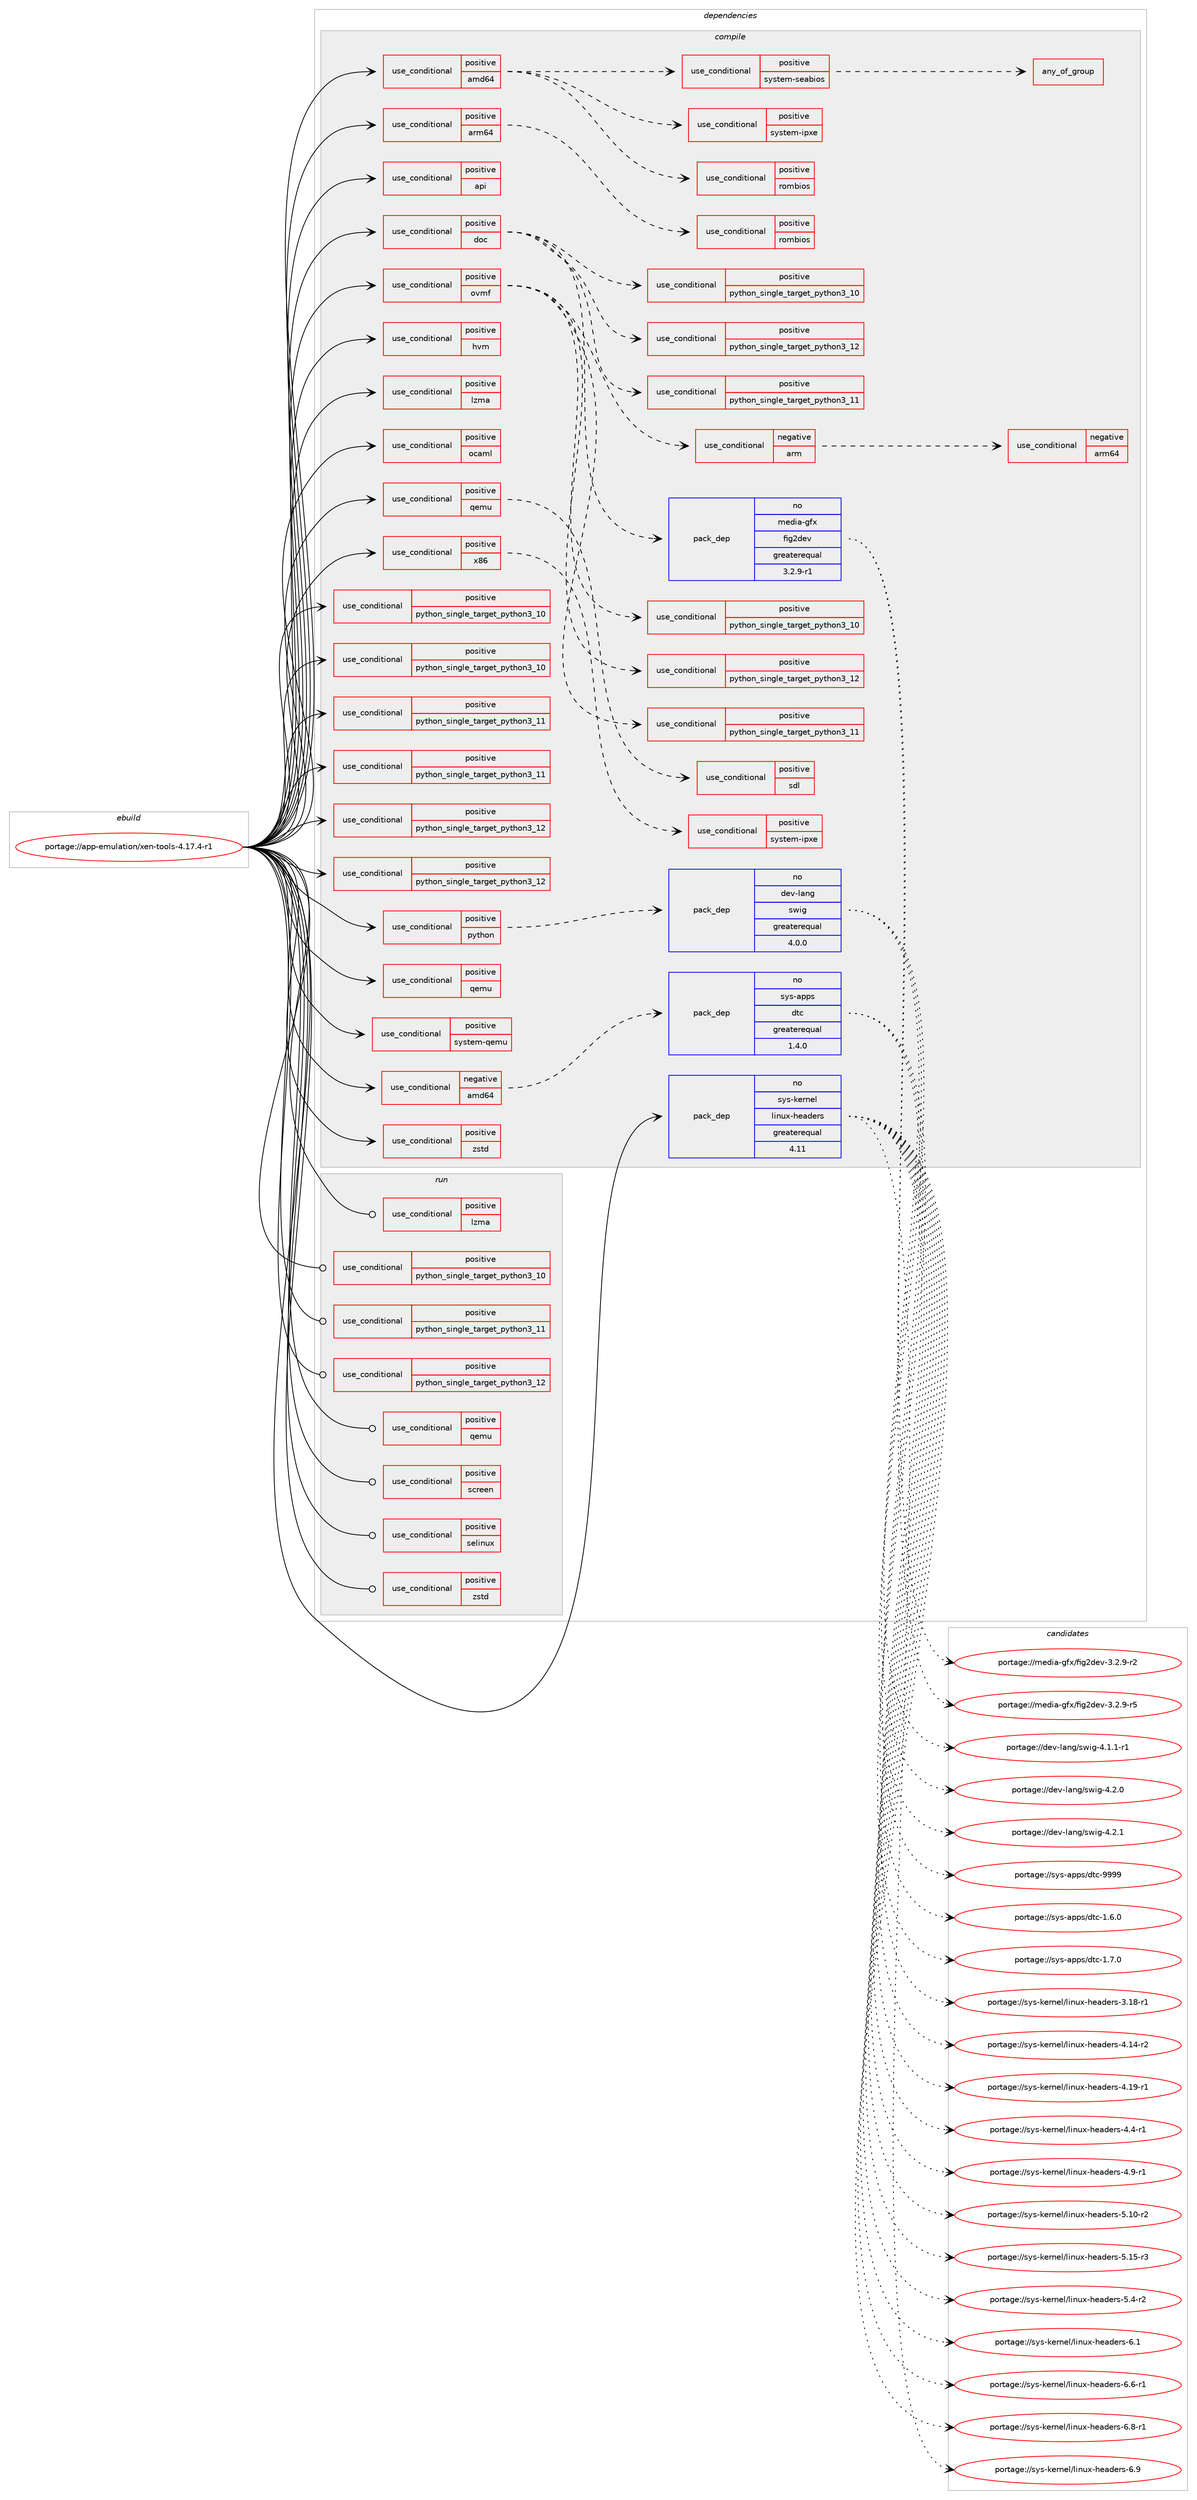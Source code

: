 digraph prolog {

# *************
# Graph options
# *************

newrank=true;
concentrate=true;
compound=true;
graph [rankdir=LR,fontname=Helvetica,fontsize=10,ranksep=1.5];#, ranksep=2.5, nodesep=0.2];
edge  [arrowhead=vee];
node  [fontname=Helvetica,fontsize=10];

# **********
# The ebuild
# **********

subgraph cluster_leftcol {
color=gray;
rank=same;
label=<<i>ebuild</i>>;
id [label="portage://app-emulation/xen-tools-4.17.4-r1", color=red, width=4, href="../app-emulation/xen-tools-4.17.4-r1.svg"];
}

# ****************
# The dependencies
# ****************

subgraph cluster_midcol {
color=gray;
label=<<i>dependencies</i>>;
subgraph cluster_compile {
fillcolor="#eeeeee";
style=filled;
label=<<i>compile</i>>;
subgraph cond10124 {
dependency16161 [label=<<TABLE BORDER="0" CELLBORDER="1" CELLSPACING="0" CELLPADDING="4"><TR><TD ROWSPAN="3" CELLPADDING="10">use_conditional</TD></TR><TR><TD>negative</TD></TR><TR><TD>amd64</TD></TR></TABLE>>, shape=none, color=red];
subgraph pack5705 {
dependency16162 [label=<<TABLE BORDER="0" CELLBORDER="1" CELLSPACING="0" CELLPADDING="4" WIDTH="220"><TR><TD ROWSPAN="6" CELLPADDING="30">pack_dep</TD></TR><TR><TD WIDTH="110">no</TD></TR><TR><TD>sys-apps</TD></TR><TR><TD>dtc</TD></TR><TR><TD>greaterequal</TD></TR><TR><TD>1.4.0</TD></TR></TABLE>>, shape=none, color=blue];
}
dependency16161:e -> dependency16162:w [weight=20,style="dashed",arrowhead="vee"];
}
id:e -> dependency16161:w [weight=20,style="solid",arrowhead="vee"];
subgraph cond10125 {
dependency16163 [label=<<TABLE BORDER="0" CELLBORDER="1" CELLSPACING="0" CELLPADDING="4"><TR><TD ROWSPAN="3" CELLPADDING="10">use_conditional</TD></TR><TR><TD>positive</TD></TR><TR><TD>amd64</TD></TR></TABLE>>, shape=none, color=red];
# *** BEGIN UNKNOWN DEPENDENCY TYPE (TODO) ***
# dependency16163 -> package_dependency(portage://app-emulation/xen-tools-4.17.4-r1,install,no,sys-power,iasl,none,[,,],[],[])
# *** END UNKNOWN DEPENDENCY TYPE (TODO) ***

subgraph cond10126 {
dependency16164 [label=<<TABLE BORDER="0" CELLBORDER="1" CELLSPACING="0" CELLPADDING="4"><TR><TD ROWSPAN="3" CELLPADDING="10">use_conditional</TD></TR><TR><TD>positive</TD></TR><TR><TD>system-seabios</TD></TR></TABLE>>, shape=none, color=red];
subgraph any283 {
dependency16165 [label=<<TABLE BORDER="0" CELLBORDER="1" CELLSPACING="0" CELLPADDING="4"><TR><TD CELLPADDING="10">any_of_group</TD></TR></TABLE>>, shape=none, color=red];# *** BEGIN UNKNOWN DEPENDENCY TYPE (TODO) ***
# dependency16165 -> package_dependency(portage://app-emulation/xen-tools-4.17.4-r1,install,no,sys-firmware,seabios,none,[,,],[],[])
# *** END UNKNOWN DEPENDENCY TYPE (TODO) ***

# *** BEGIN UNKNOWN DEPENDENCY TYPE (TODO) ***
# dependency16165 -> package_dependency(portage://app-emulation/xen-tools-4.17.4-r1,install,no,sys-firmware,seabios-bin,none,[,,],[],[])
# *** END UNKNOWN DEPENDENCY TYPE (TODO) ***

}
dependency16164:e -> dependency16165:w [weight=20,style="dashed",arrowhead="vee"];
}
dependency16163:e -> dependency16164:w [weight=20,style="dashed",arrowhead="vee"];
subgraph cond10127 {
dependency16166 [label=<<TABLE BORDER="0" CELLBORDER="1" CELLSPACING="0" CELLPADDING="4"><TR><TD ROWSPAN="3" CELLPADDING="10">use_conditional</TD></TR><TR><TD>positive</TD></TR><TR><TD>system-ipxe</TD></TR></TABLE>>, shape=none, color=red];
# *** BEGIN UNKNOWN DEPENDENCY TYPE (TODO) ***
# dependency16166 -> package_dependency(portage://app-emulation/xen-tools-4.17.4-r1,install,no,sys-firmware,ipxe,none,[,,],[],[use(enable(qemu),none)])
# *** END UNKNOWN DEPENDENCY TYPE (TODO) ***

}
dependency16163:e -> dependency16166:w [weight=20,style="dashed",arrowhead="vee"];
subgraph cond10128 {
dependency16167 [label=<<TABLE BORDER="0" CELLBORDER="1" CELLSPACING="0" CELLPADDING="4"><TR><TD ROWSPAN="3" CELLPADDING="10">use_conditional</TD></TR><TR><TD>positive</TD></TR><TR><TD>rombios</TD></TR></TABLE>>, shape=none, color=red];
# *** BEGIN UNKNOWN DEPENDENCY TYPE (TODO) ***
# dependency16167 -> package_dependency(portage://app-emulation/xen-tools-4.17.4-r1,install,no,sys-devel,bin86,none,[,,],[],[])
# *** END UNKNOWN DEPENDENCY TYPE (TODO) ***

# *** BEGIN UNKNOWN DEPENDENCY TYPE (TODO) ***
# dependency16167 -> package_dependency(portage://app-emulation/xen-tools-4.17.4-r1,install,no,sys-devel,dev86,none,[,,],[],[])
# *** END UNKNOWN DEPENDENCY TYPE (TODO) ***

}
dependency16163:e -> dependency16167:w [weight=20,style="dashed",arrowhead="vee"];
}
id:e -> dependency16163:w [weight=20,style="solid",arrowhead="vee"];
subgraph cond10129 {
dependency16168 [label=<<TABLE BORDER="0" CELLBORDER="1" CELLSPACING="0" CELLPADDING="4"><TR><TD ROWSPAN="3" CELLPADDING="10">use_conditional</TD></TR><TR><TD>positive</TD></TR><TR><TD>api</TD></TR></TABLE>>, shape=none, color=red];
# *** BEGIN UNKNOWN DEPENDENCY TYPE (TODO) ***
# dependency16168 -> package_dependency(portage://app-emulation/xen-tools-4.17.4-r1,install,no,dev-libs,libxml2,none,[,,],[],[])
# *** END UNKNOWN DEPENDENCY TYPE (TODO) ***

# *** BEGIN UNKNOWN DEPENDENCY TYPE (TODO) ***
# dependency16168 -> package_dependency(portage://app-emulation/xen-tools-4.17.4-r1,install,no,net-misc,curl,none,[,,],[],[])
# *** END UNKNOWN DEPENDENCY TYPE (TODO) ***

}
id:e -> dependency16168:w [weight=20,style="solid",arrowhead="vee"];
subgraph cond10130 {
dependency16169 [label=<<TABLE BORDER="0" CELLBORDER="1" CELLSPACING="0" CELLPADDING="4"><TR><TD ROWSPAN="3" CELLPADDING="10">use_conditional</TD></TR><TR><TD>positive</TD></TR><TR><TD>arm64</TD></TR></TABLE>>, shape=none, color=red];
# *** BEGIN UNKNOWN DEPENDENCY TYPE (TODO) ***
# dependency16169 -> package_dependency(portage://app-emulation/xen-tools-4.17.4-r1,install,no,sys-power,iasl,none,[,,],[],[])
# *** END UNKNOWN DEPENDENCY TYPE (TODO) ***

subgraph cond10131 {
dependency16170 [label=<<TABLE BORDER="0" CELLBORDER="1" CELLSPACING="0" CELLPADDING="4"><TR><TD ROWSPAN="3" CELLPADDING="10">use_conditional</TD></TR><TR><TD>positive</TD></TR><TR><TD>rombios</TD></TR></TABLE>>, shape=none, color=red];
# *** BEGIN UNKNOWN DEPENDENCY TYPE (TODO) ***
# dependency16170 -> package_dependency(portage://app-emulation/xen-tools-4.17.4-r1,install,no,sys-devel,bin86,none,[,,],[],[])
# *** END UNKNOWN DEPENDENCY TYPE (TODO) ***

# *** BEGIN UNKNOWN DEPENDENCY TYPE (TODO) ***
# dependency16170 -> package_dependency(portage://app-emulation/xen-tools-4.17.4-r1,install,no,sys-devel,dev86,none,[,,],[],[])
# *** END UNKNOWN DEPENDENCY TYPE (TODO) ***

}
dependency16169:e -> dependency16170:w [weight=20,style="dashed",arrowhead="vee"];
}
id:e -> dependency16169:w [weight=20,style="solid",arrowhead="vee"];
subgraph cond10132 {
dependency16171 [label=<<TABLE BORDER="0" CELLBORDER="1" CELLSPACING="0" CELLPADDING="4"><TR><TD ROWSPAN="3" CELLPADDING="10">use_conditional</TD></TR><TR><TD>positive</TD></TR><TR><TD>doc</TD></TR></TABLE>>, shape=none, color=red];
# *** BEGIN UNKNOWN DEPENDENCY TYPE (TODO) ***
# dependency16171 -> package_dependency(portage://app-emulation/xen-tools-4.17.4-r1,install,no,app-text,ghostscript-gpl,none,[,,],[],[])
# *** END UNKNOWN DEPENDENCY TYPE (TODO) ***

subgraph cond10133 {
dependency16172 [label=<<TABLE BORDER="0" CELLBORDER="1" CELLSPACING="0" CELLPADDING="4"><TR><TD ROWSPAN="3" CELLPADDING="10">use_conditional</TD></TR><TR><TD>positive</TD></TR><TR><TD>python_single_target_python3_10</TD></TR></TABLE>>, shape=none, color=red];
# *** BEGIN UNKNOWN DEPENDENCY TYPE (TODO) ***
# dependency16172 -> package_dependency(portage://app-emulation/xen-tools-4.17.4-r1,install,no,dev-python,markdown,none,[,,],[],[use(enable(python_targets_python3_10),negative)])
# *** END UNKNOWN DEPENDENCY TYPE (TODO) ***

}
dependency16171:e -> dependency16172:w [weight=20,style="dashed",arrowhead="vee"];
subgraph cond10134 {
dependency16173 [label=<<TABLE BORDER="0" CELLBORDER="1" CELLSPACING="0" CELLPADDING="4"><TR><TD ROWSPAN="3" CELLPADDING="10">use_conditional</TD></TR><TR><TD>positive</TD></TR><TR><TD>python_single_target_python3_11</TD></TR></TABLE>>, shape=none, color=red];
# *** BEGIN UNKNOWN DEPENDENCY TYPE (TODO) ***
# dependency16173 -> package_dependency(portage://app-emulation/xen-tools-4.17.4-r1,install,no,dev-python,markdown,none,[,,],[],[use(enable(python_targets_python3_11),negative)])
# *** END UNKNOWN DEPENDENCY TYPE (TODO) ***

}
dependency16171:e -> dependency16173:w [weight=20,style="dashed",arrowhead="vee"];
subgraph cond10135 {
dependency16174 [label=<<TABLE BORDER="0" CELLBORDER="1" CELLSPACING="0" CELLPADDING="4"><TR><TD ROWSPAN="3" CELLPADDING="10">use_conditional</TD></TR><TR><TD>positive</TD></TR><TR><TD>python_single_target_python3_12</TD></TR></TABLE>>, shape=none, color=red];
# *** BEGIN UNKNOWN DEPENDENCY TYPE (TODO) ***
# dependency16174 -> package_dependency(portage://app-emulation/xen-tools-4.17.4-r1,install,no,dev-python,markdown,none,[,,],[],[use(enable(python_targets_python3_12),negative)])
# *** END UNKNOWN DEPENDENCY TYPE (TODO) ***

}
dependency16171:e -> dependency16174:w [weight=20,style="dashed",arrowhead="vee"];
# *** BEGIN UNKNOWN DEPENDENCY TYPE (TODO) ***
# dependency16171 -> package_dependency(portage://app-emulation/xen-tools-4.17.4-r1,install,no,dev-texlive,texlive-latexextra,none,[,,],[],[])
# *** END UNKNOWN DEPENDENCY TYPE (TODO) ***

subgraph pack5706 {
dependency16175 [label=<<TABLE BORDER="0" CELLBORDER="1" CELLSPACING="0" CELLPADDING="4" WIDTH="220"><TR><TD ROWSPAN="6" CELLPADDING="30">pack_dep</TD></TR><TR><TD WIDTH="110">no</TD></TR><TR><TD>media-gfx</TD></TR><TR><TD>fig2dev</TD></TR><TR><TD>greaterequal</TD></TR><TR><TD>3.2.9-r1</TD></TR></TABLE>>, shape=none, color=blue];
}
dependency16171:e -> dependency16175:w [weight=20,style="dashed",arrowhead="vee"];
# *** BEGIN UNKNOWN DEPENDENCY TYPE (TODO) ***
# dependency16171 -> package_dependency(portage://app-emulation/xen-tools-4.17.4-r1,install,no,virtual,pandoc,none,[,,],[],[])
# *** END UNKNOWN DEPENDENCY TYPE (TODO) ***

}
id:e -> dependency16171:w [weight=20,style="solid",arrowhead="vee"];
subgraph cond10136 {
dependency16176 [label=<<TABLE BORDER="0" CELLBORDER="1" CELLSPACING="0" CELLPADDING="4"><TR><TD ROWSPAN="3" CELLPADDING="10">use_conditional</TD></TR><TR><TD>positive</TD></TR><TR><TD>hvm</TD></TR></TABLE>>, shape=none, color=red];
# *** BEGIN UNKNOWN DEPENDENCY TYPE (TODO) ***
# dependency16176 -> package_dependency(portage://app-emulation/xen-tools-4.17.4-r1,install,no,x11-base,xorg-proto,none,[,,],[],[])
# *** END UNKNOWN DEPENDENCY TYPE (TODO) ***

}
id:e -> dependency16176:w [weight=20,style="solid",arrowhead="vee"];
subgraph cond10137 {
dependency16177 [label=<<TABLE BORDER="0" CELLBORDER="1" CELLSPACING="0" CELLPADDING="4"><TR><TD ROWSPAN="3" CELLPADDING="10">use_conditional</TD></TR><TR><TD>positive</TD></TR><TR><TD>lzma</TD></TR></TABLE>>, shape=none, color=red];
# *** BEGIN UNKNOWN DEPENDENCY TYPE (TODO) ***
# dependency16177 -> package_dependency(portage://app-emulation/xen-tools-4.17.4-r1,install,no,app-arch,xz-utils,none,[,,],[],[])
# *** END UNKNOWN DEPENDENCY TYPE (TODO) ***

}
id:e -> dependency16177:w [weight=20,style="solid",arrowhead="vee"];
subgraph cond10138 {
dependency16178 [label=<<TABLE BORDER="0" CELLBORDER="1" CELLSPACING="0" CELLPADDING="4"><TR><TD ROWSPAN="3" CELLPADDING="10">use_conditional</TD></TR><TR><TD>positive</TD></TR><TR><TD>ocaml</TD></TR></TABLE>>, shape=none, color=red];
# *** BEGIN UNKNOWN DEPENDENCY TYPE (TODO) ***
# dependency16178 -> package_dependency(portage://app-emulation/xen-tools-4.17.4-r1,install,no,dev-ml,findlib,none,[,,],[],[])
# *** END UNKNOWN DEPENDENCY TYPE (TODO) ***

# *** BEGIN UNKNOWN DEPENDENCY TYPE (TODO) ***
# dependency16178 -> package_dependency(portage://app-emulation/xen-tools-4.17.4-r1,install,no,dev-lang,ocaml,none,[,,],[],[use(enable(ocamlopt),none)])
# *** END UNKNOWN DEPENDENCY TYPE (TODO) ***

}
id:e -> dependency16178:w [weight=20,style="solid",arrowhead="vee"];
subgraph cond10139 {
dependency16179 [label=<<TABLE BORDER="0" CELLBORDER="1" CELLSPACING="0" CELLPADDING="4"><TR><TD ROWSPAN="3" CELLPADDING="10">use_conditional</TD></TR><TR><TD>positive</TD></TR><TR><TD>ovmf</TD></TR></TABLE>>, shape=none, color=red];
subgraph cond10140 {
dependency16180 [label=<<TABLE BORDER="0" CELLBORDER="1" CELLSPACING="0" CELLPADDING="4"><TR><TD ROWSPAN="3" CELLPADDING="10">use_conditional</TD></TR><TR><TD>negative</TD></TR><TR><TD>arm</TD></TR></TABLE>>, shape=none, color=red];
subgraph cond10141 {
dependency16181 [label=<<TABLE BORDER="0" CELLBORDER="1" CELLSPACING="0" CELLPADDING="4"><TR><TD ROWSPAN="3" CELLPADDING="10">use_conditional</TD></TR><TR><TD>negative</TD></TR><TR><TD>arm64</TD></TR></TABLE>>, shape=none, color=red];
# *** BEGIN UNKNOWN DEPENDENCY TYPE (TODO) ***
# dependency16181 -> package_dependency(portage://app-emulation/xen-tools-4.17.4-r1,install,no,dev-lang,nasm,none,[,,],[],[])
# *** END UNKNOWN DEPENDENCY TYPE (TODO) ***

}
dependency16180:e -> dependency16181:w [weight=20,style="dashed",arrowhead="vee"];
}
dependency16179:e -> dependency16180:w [weight=20,style="dashed",arrowhead="vee"];
subgraph cond10142 {
dependency16182 [label=<<TABLE BORDER="0" CELLBORDER="1" CELLSPACING="0" CELLPADDING="4"><TR><TD ROWSPAN="3" CELLPADDING="10">use_conditional</TD></TR><TR><TD>positive</TD></TR><TR><TD>python_single_target_python3_10</TD></TR></TABLE>>, shape=none, color=red];
# *** BEGIN UNKNOWN DEPENDENCY TYPE (TODO) ***
# dependency16182 -> package_dependency(portage://app-emulation/xen-tools-4.17.4-r1,install,no,dev-lang,python,none,[,,],[slot(3.10)],[use(enable(sqlite),none)])
# *** END UNKNOWN DEPENDENCY TYPE (TODO) ***

}
dependency16179:e -> dependency16182:w [weight=20,style="dashed",arrowhead="vee"];
subgraph cond10143 {
dependency16183 [label=<<TABLE BORDER="0" CELLBORDER="1" CELLSPACING="0" CELLPADDING="4"><TR><TD ROWSPAN="3" CELLPADDING="10">use_conditional</TD></TR><TR><TD>positive</TD></TR><TR><TD>python_single_target_python3_11</TD></TR></TABLE>>, shape=none, color=red];
# *** BEGIN UNKNOWN DEPENDENCY TYPE (TODO) ***
# dependency16183 -> package_dependency(portage://app-emulation/xen-tools-4.17.4-r1,install,no,dev-lang,python,none,[,,],[slot(3.11)],[use(enable(sqlite),none)])
# *** END UNKNOWN DEPENDENCY TYPE (TODO) ***

}
dependency16179:e -> dependency16183:w [weight=20,style="dashed",arrowhead="vee"];
subgraph cond10144 {
dependency16184 [label=<<TABLE BORDER="0" CELLBORDER="1" CELLSPACING="0" CELLPADDING="4"><TR><TD ROWSPAN="3" CELLPADDING="10">use_conditional</TD></TR><TR><TD>positive</TD></TR><TR><TD>python_single_target_python3_12</TD></TR></TABLE>>, shape=none, color=red];
# *** BEGIN UNKNOWN DEPENDENCY TYPE (TODO) ***
# dependency16184 -> package_dependency(portage://app-emulation/xen-tools-4.17.4-r1,install,no,dev-lang,python,none,[,,],[slot(3.12)],[use(enable(sqlite),none)])
# *** END UNKNOWN DEPENDENCY TYPE (TODO) ***

}
dependency16179:e -> dependency16184:w [weight=20,style="dashed",arrowhead="vee"];
}
id:e -> dependency16179:w [weight=20,style="solid",arrowhead="vee"];
subgraph cond10145 {
dependency16185 [label=<<TABLE BORDER="0" CELLBORDER="1" CELLSPACING="0" CELLPADDING="4"><TR><TD ROWSPAN="3" CELLPADDING="10">use_conditional</TD></TR><TR><TD>positive</TD></TR><TR><TD>python</TD></TR></TABLE>>, shape=none, color=red];
subgraph pack5707 {
dependency16186 [label=<<TABLE BORDER="0" CELLBORDER="1" CELLSPACING="0" CELLPADDING="4" WIDTH="220"><TR><TD ROWSPAN="6" CELLPADDING="30">pack_dep</TD></TR><TR><TD WIDTH="110">no</TD></TR><TR><TD>dev-lang</TD></TR><TR><TD>swig</TD></TR><TR><TD>greaterequal</TD></TR><TR><TD>4.0.0</TD></TR></TABLE>>, shape=none, color=blue];
}
dependency16185:e -> dependency16186:w [weight=20,style="dashed",arrowhead="vee"];
}
id:e -> dependency16185:w [weight=20,style="solid",arrowhead="vee"];
subgraph cond10146 {
dependency16187 [label=<<TABLE BORDER="0" CELLBORDER="1" CELLSPACING="0" CELLPADDING="4"><TR><TD ROWSPAN="3" CELLPADDING="10">use_conditional</TD></TR><TR><TD>positive</TD></TR><TR><TD>python_single_target_python3_10</TD></TR></TABLE>>, shape=none, color=red];
# *** BEGIN UNKNOWN DEPENDENCY TYPE (TODO) ***
# dependency16187 -> package_dependency(portage://app-emulation/xen-tools-4.17.4-r1,install,no,dev-lang,python,none,[,,],[slot(3.10)],[use(enable(ncurses),none),use(enable(xml),positive),use(enable(threads),positive)])
# *** END UNKNOWN DEPENDENCY TYPE (TODO) ***

}
id:e -> dependency16187:w [weight=20,style="solid",arrowhead="vee"];
subgraph cond10147 {
dependency16188 [label=<<TABLE BORDER="0" CELLBORDER="1" CELLSPACING="0" CELLPADDING="4"><TR><TD ROWSPAN="3" CELLPADDING="10">use_conditional</TD></TR><TR><TD>positive</TD></TR><TR><TD>python_single_target_python3_10</TD></TR></TABLE>>, shape=none, color=red];
# *** BEGIN UNKNOWN DEPENDENCY TYPE (TODO) ***
# dependency16188 -> package_dependency(portage://app-emulation/xen-tools-4.17.4-r1,install,no,dev-python,lxml,none,[,,],[],[use(enable(python_targets_python3_10),negative)])
# *** END UNKNOWN DEPENDENCY TYPE (TODO) ***

}
id:e -> dependency16188:w [weight=20,style="solid",arrowhead="vee"];
subgraph cond10148 {
dependency16189 [label=<<TABLE BORDER="0" CELLBORDER="1" CELLSPACING="0" CELLPADDING="4"><TR><TD ROWSPAN="3" CELLPADDING="10">use_conditional</TD></TR><TR><TD>positive</TD></TR><TR><TD>python_single_target_python3_11</TD></TR></TABLE>>, shape=none, color=red];
# *** BEGIN UNKNOWN DEPENDENCY TYPE (TODO) ***
# dependency16189 -> package_dependency(portage://app-emulation/xen-tools-4.17.4-r1,install,no,dev-lang,python,none,[,,],[slot(3.11)],[use(enable(ncurses),none),use(enable(xml),positive),use(enable(threads),positive)])
# *** END UNKNOWN DEPENDENCY TYPE (TODO) ***

}
id:e -> dependency16189:w [weight=20,style="solid",arrowhead="vee"];
subgraph cond10149 {
dependency16190 [label=<<TABLE BORDER="0" CELLBORDER="1" CELLSPACING="0" CELLPADDING="4"><TR><TD ROWSPAN="3" CELLPADDING="10">use_conditional</TD></TR><TR><TD>positive</TD></TR><TR><TD>python_single_target_python3_11</TD></TR></TABLE>>, shape=none, color=red];
# *** BEGIN UNKNOWN DEPENDENCY TYPE (TODO) ***
# dependency16190 -> package_dependency(portage://app-emulation/xen-tools-4.17.4-r1,install,no,dev-python,lxml,none,[,,],[],[use(enable(python_targets_python3_11),negative)])
# *** END UNKNOWN DEPENDENCY TYPE (TODO) ***

}
id:e -> dependency16190:w [weight=20,style="solid",arrowhead="vee"];
subgraph cond10150 {
dependency16191 [label=<<TABLE BORDER="0" CELLBORDER="1" CELLSPACING="0" CELLPADDING="4"><TR><TD ROWSPAN="3" CELLPADDING="10">use_conditional</TD></TR><TR><TD>positive</TD></TR><TR><TD>python_single_target_python3_12</TD></TR></TABLE>>, shape=none, color=red];
# *** BEGIN UNKNOWN DEPENDENCY TYPE (TODO) ***
# dependency16191 -> package_dependency(portage://app-emulation/xen-tools-4.17.4-r1,install,no,dev-lang,python,none,[,,],[slot(3.12)],[use(enable(ncurses),none),use(enable(xml),positive),use(enable(threads),positive)])
# *** END UNKNOWN DEPENDENCY TYPE (TODO) ***

}
id:e -> dependency16191:w [weight=20,style="solid",arrowhead="vee"];
subgraph cond10151 {
dependency16192 [label=<<TABLE BORDER="0" CELLBORDER="1" CELLSPACING="0" CELLPADDING="4"><TR><TD ROWSPAN="3" CELLPADDING="10">use_conditional</TD></TR><TR><TD>positive</TD></TR><TR><TD>python_single_target_python3_12</TD></TR></TABLE>>, shape=none, color=red];
# *** BEGIN UNKNOWN DEPENDENCY TYPE (TODO) ***
# dependency16192 -> package_dependency(portage://app-emulation/xen-tools-4.17.4-r1,install,no,dev-python,lxml,none,[,,],[],[use(enable(python_targets_python3_12),negative)])
# *** END UNKNOWN DEPENDENCY TYPE (TODO) ***

}
id:e -> dependency16192:w [weight=20,style="solid",arrowhead="vee"];
subgraph cond10152 {
dependency16193 [label=<<TABLE BORDER="0" CELLBORDER="1" CELLSPACING="0" CELLPADDING="4"><TR><TD ROWSPAN="3" CELLPADDING="10">use_conditional</TD></TR><TR><TD>positive</TD></TR><TR><TD>qemu</TD></TR></TABLE>>, shape=none, color=red];
# *** BEGIN UNKNOWN DEPENDENCY TYPE (TODO) ***
# dependency16193 -> package_dependency(portage://app-emulation/xen-tools-4.17.4-r1,install,no,app-arch,snappy,none,[,,],any_same_slot,[])
# *** END UNKNOWN DEPENDENCY TYPE (TODO) ***

# *** BEGIN UNKNOWN DEPENDENCY TYPE (TODO) ***
# dependency16193 -> package_dependency(portage://app-emulation/xen-tools-4.17.4-r1,install,no,dev-build,meson,none,[,,],[],[])
# *** END UNKNOWN DEPENDENCY TYPE (TODO) ***

subgraph cond10153 {
dependency16194 [label=<<TABLE BORDER="0" CELLBORDER="1" CELLSPACING="0" CELLPADDING="4"><TR><TD ROWSPAN="3" CELLPADDING="10">use_conditional</TD></TR><TR><TD>positive</TD></TR><TR><TD>sdl</TD></TR></TABLE>>, shape=none, color=red];
# *** BEGIN UNKNOWN DEPENDENCY TYPE (TODO) ***
# dependency16194 -> package_dependency(portage://app-emulation/xen-tools-4.17.4-r1,install,no,media-libs,libsdl,none,[,,],[],[use(enable(X),none)])
# *** END UNKNOWN DEPENDENCY TYPE (TODO) ***

# *** BEGIN UNKNOWN DEPENDENCY TYPE (TODO) ***
# dependency16194 -> package_dependency(portage://app-emulation/xen-tools-4.17.4-r1,install,no,media-libs,libsdl2,none,[,,],[],[use(enable(X),none)])
# *** END UNKNOWN DEPENDENCY TYPE (TODO) ***

}
dependency16193:e -> dependency16194:w [weight=20,style="dashed",arrowhead="vee"];
}
id:e -> dependency16193:w [weight=20,style="solid",arrowhead="vee"];
subgraph cond10154 {
dependency16195 [label=<<TABLE BORDER="0" CELLBORDER="1" CELLSPACING="0" CELLPADDING="4"><TR><TD ROWSPAN="3" CELLPADDING="10">use_conditional</TD></TR><TR><TD>positive</TD></TR><TR><TD>qemu</TD></TR></TABLE>>, shape=none, color=red];
# *** BEGIN UNKNOWN DEPENDENCY TYPE (TODO) ***
# dependency16195 -> package_dependency(portage://app-emulation/xen-tools-4.17.4-r1,install,no,dev-libs,glib,none,[,,],[slot(2)],[])
# *** END UNKNOWN DEPENDENCY TYPE (TODO) ***

# *** BEGIN UNKNOWN DEPENDENCY TYPE (TODO) ***
# dependency16195 -> package_dependency(portage://app-emulation/xen-tools-4.17.4-r1,install,no,sys-libs,pam,none,[,,],[],[])
# *** END UNKNOWN DEPENDENCY TYPE (TODO) ***

}
id:e -> dependency16195:w [weight=20,style="solid",arrowhead="vee"];
subgraph cond10155 {
dependency16196 [label=<<TABLE BORDER="0" CELLBORDER="1" CELLSPACING="0" CELLPADDING="4"><TR><TD ROWSPAN="3" CELLPADDING="10">use_conditional</TD></TR><TR><TD>positive</TD></TR><TR><TD>system-qemu</TD></TR></TABLE>>, shape=none, color=red];
# *** BEGIN UNKNOWN DEPENDENCY TYPE (TODO) ***
# dependency16196 -> package_dependency(portage://app-emulation/xen-tools-4.17.4-r1,install,no,app-emulation,qemu,none,[,,],[],[use(enable(xen),none)])
# *** END UNKNOWN DEPENDENCY TYPE (TODO) ***

}
id:e -> dependency16196:w [weight=20,style="solid",arrowhead="vee"];
subgraph cond10156 {
dependency16197 [label=<<TABLE BORDER="0" CELLBORDER="1" CELLSPACING="0" CELLPADDING="4"><TR><TD ROWSPAN="3" CELLPADDING="10">use_conditional</TD></TR><TR><TD>positive</TD></TR><TR><TD>x86</TD></TR></TABLE>>, shape=none, color=red];
# *** BEGIN UNKNOWN DEPENDENCY TYPE (TODO) ***
# dependency16197 -> package_dependency(portage://app-emulation/xen-tools-4.17.4-r1,install,no,sys-devel,dev86,none,[,,],[],[])
# *** END UNKNOWN DEPENDENCY TYPE (TODO) ***

subgraph cond10157 {
dependency16198 [label=<<TABLE BORDER="0" CELLBORDER="1" CELLSPACING="0" CELLPADDING="4"><TR><TD ROWSPAN="3" CELLPADDING="10">use_conditional</TD></TR><TR><TD>positive</TD></TR><TR><TD>system-ipxe</TD></TR></TABLE>>, shape=none, color=red];
# *** BEGIN UNKNOWN DEPENDENCY TYPE (TODO) ***
# dependency16198 -> package_dependency(portage://app-emulation/xen-tools-4.17.4-r1,install,no,sys-firmware,ipxe,none,[,,],[],[use(enable(qemu),none)])
# *** END UNKNOWN DEPENDENCY TYPE (TODO) ***

}
dependency16197:e -> dependency16198:w [weight=20,style="dashed",arrowhead="vee"];
# *** BEGIN UNKNOWN DEPENDENCY TYPE (TODO) ***
# dependency16197 -> package_dependency(portage://app-emulation/xen-tools-4.17.4-r1,install,no,sys-power,iasl,none,[,,],[],[])
# *** END UNKNOWN DEPENDENCY TYPE (TODO) ***

}
id:e -> dependency16197:w [weight=20,style="solid",arrowhead="vee"];
subgraph cond10158 {
dependency16199 [label=<<TABLE BORDER="0" CELLBORDER="1" CELLSPACING="0" CELLPADDING="4"><TR><TD ROWSPAN="3" CELLPADDING="10">use_conditional</TD></TR><TR><TD>positive</TD></TR><TR><TD>zstd</TD></TR></TABLE>>, shape=none, color=red];
# *** BEGIN UNKNOWN DEPENDENCY TYPE (TODO) ***
# dependency16199 -> package_dependency(portage://app-emulation/xen-tools-4.17.4-r1,install,no,app-arch,zstd,none,[,,],[],[])
# *** END UNKNOWN DEPENDENCY TYPE (TODO) ***

}
id:e -> dependency16199:w [weight=20,style="solid",arrowhead="vee"];
# *** BEGIN UNKNOWN DEPENDENCY TYPE (TODO) ***
# id -> package_dependency(portage://app-emulation/xen-tools-4.17.4-r1,install,no,app-arch,bzip2,none,[,,],[],[])
# *** END UNKNOWN DEPENDENCY TYPE (TODO) ***

# *** BEGIN UNKNOWN DEPENDENCY TYPE (TODO) ***
# id -> package_dependency(portage://app-emulation/xen-tools-4.17.4-r1,install,no,app-arch,zstd,none,[,,],[],[])
# *** END UNKNOWN DEPENDENCY TYPE (TODO) ***

# *** BEGIN UNKNOWN DEPENDENCY TYPE (TODO) ***
# id -> package_dependency(portage://app-emulation/xen-tools-4.17.4-r1,install,no,app-misc,pax-utils,none,[,,],[],[])
# *** END UNKNOWN DEPENDENCY TYPE (TODO) ***

# *** BEGIN UNKNOWN DEPENDENCY TYPE (TODO) ***
# id -> package_dependency(portage://app-emulation/xen-tools-4.17.4-r1,install,no,dev-libs,libnl,none,[,,],[slot(3)],[])
# *** END UNKNOWN DEPENDENCY TYPE (TODO) ***

# *** BEGIN UNKNOWN DEPENDENCY TYPE (TODO) ***
# id -> package_dependency(portage://app-emulation/xen-tools-4.17.4-r1,install,no,dev-libs,lzo,none,[,,],[slot(2)],[])
# *** END UNKNOWN DEPENDENCY TYPE (TODO) ***

# *** BEGIN UNKNOWN DEPENDENCY TYPE (TODO) ***
# id -> package_dependency(portage://app-emulation/xen-tools-4.17.4-r1,install,no,dev-libs,yajl,none,[,,],[],[])
# *** END UNKNOWN DEPENDENCY TYPE (TODO) ***

# *** BEGIN UNKNOWN DEPENDENCY TYPE (TODO) ***
# id -> package_dependency(portage://app-emulation/xen-tools-4.17.4-r1,install,no,sys-apps,util-linux,none,[,,],[],[])
# *** END UNKNOWN DEPENDENCY TYPE (TODO) ***

# *** BEGIN UNKNOWN DEPENDENCY TYPE (TODO) ***
# id -> package_dependency(portage://app-emulation/xen-tools-4.17.4-r1,install,no,sys-fs,e2fsprogs,none,[,,],[],[])
# *** END UNKNOWN DEPENDENCY TYPE (TODO) ***

subgraph pack5708 {
dependency16200 [label=<<TABLE BORDER="0" CELLBORDER="1" CELLSPACING="0" CELLPADDING="4" WIDTH="220"><TR><TD ROWSPAN="6" CELLPADDING="30">pack_dep</TD></TR><TR><TD WIDTH="110">no</TD></TR><TR><TD>sys-kernel</TD></TR><TR><TD>linux-headers</TD></TR><TR><TD>greaterequal</TD></TR><TR><TD>4.11</TD></TR></TABLE>>, shape=none, color=blue];
}
id:e -> dependency16200:w [weight=20,style="solid",arrowhead="vee"];
# *** BEGIN UNKNOWN DEPENDENCY TYPE (TODO) ***
# id -> package_dependency(portage://app-emulation/xen-tools-4.17.4-r1,install,no,sys-libs,ncurses,none,[,,],[],[])
# *** END UNKNOWN DEPENDENCY TYPE (TODO) ***

# *** BEGIN UNKNOWN DEPENDENCY TYPE (TODO) ***
# id -> package_dependency(portage://app-emulation/xen-tools-4.17.4-r1,install,no,sys-libs,zlib,none,[,,],[],[])
# *** END UNKNOWN DEPENDENCY TYPE (TODO) ***

# *** BEGIN UNKNOWN DEPENDENCY TYPE (TODO) ***
# id -> package_dependency(portage://app-emulation/xen-tools-4.17.4-r1,install,no,x11-libs,pixman,none,[,,],[],[])
# *** END UNKNOWN DEPENDENCY TYPE (TODO) ***

}
subgraph cluster_compileandrun {
fillcolor="#eeeeee";
style=filled;
label=<<i>compile and run</i>>;
}
subgraph cluster_run {
fillcolor="#eeeeee";
style=filled;
label=<<i>run</i>>;
subgraph cond10159 {
dependency16201 [label=<<TABLE BORDER="0" CELLBORDER="1" CELLSPACING="0" CELLPADDING="4"><TR><TD ROWSPAN="3" CELLPADDING="10">use_conditional</TD></TR><TR><TD>positive</TD></TR><TR><TD>lzma</TD></TR></TABLE>>, shape=none, color=red];
# *** BEGIN UNKNOWN DEPENDENCY TYPE (TODO) ***
# dependency16201 -> package_dependency(portage://app-emulation/xen-tools-4.17.4-r1,run,no,app-arch,xz-utils,none,[,,],[],[])
# *** END UNKNOWN DEPENDENCY TYPE (TODO) ***

}
id:e -> dependency16201:w [weight=20,style="solid",arrowhead="odot"];
subgraph cond10160 {
dependency16202 [label=<<TABLE BORDER="0" CELLBORDER="1" CELLSPACING="0" CELLPADDING="4"><TR><TD ROWSPAN="3" CELLPADDING="10">use_conditional</TD></TR><TR><TD>positive</TD></TR><TR><TD>python_single_target_python3_10</TD></TR></TABLE>>, shape=none, color=red];
# *** BEGIN UNKNOWN DEPENDENCY TYPE (TODO) ***
# dependency16202 -> package_dependency(portage://app-emulation/xen-tools-4.17.4-r1,run,no,dev-lang,python,none,[,,],[slot(3.10)],[use(enable(ncurses),none),use(enable(xml),positive),use(enable(threads),positive)])
# *** END UNKNOWN DEPENDENCY TYPE (TODO) ***

}
id:e -> dependency16202:w [weight=20,style="solid",arrowhead="odot"];
subgraph cond10161 {
dependency16203 [label=<<TABLE BORDER="0" CELLBORDER="1" CELLSPACING="0" CELLPADDING="4"><TR><TD ROWSPAN="3" CELLPADDING="10">use_conditional</TD></TR><TR><TD>positive</TD></TR><TR><TD>python_single_target_python3_11</TD></TR></TABLE>>, shape=none, color=red];
# *** BEGIN UNKNOWN DEPENDENCY TYPE (TODO) ***
# dependency16203 -> package_dependency(portage://app-emulation/xen-tools-4.17.4-r1,run,no,dev-lang,python,none,[,,],[slot(3.11)],[use(enable(ncurses),none),use(enable(xml),positive),use(enable(threads),positive)])
# *** END UNKNOWN DEPENDENCY TYPE (TODO) ***

}
id:e -> dependency16203:w [weight=20,style="solid",arrowhead="odot"];
subgraph cond10162 {
dependency16204 [label=<<TABLE BORDER="0" CELLBORDER="1" CELLSPACING="0" CELLPADDING="4"><TR><TD ROWSPAN="3" CELLPADDING="10">use_conditional</TD></TR><TR><TD>positive</TD></TR><TR><TD>python_single_target_python3_12</TD></TR></TABLE>>, shape=none, color=red];
# *** BEGIN UNKNOWN DEPENDENCY TYPE (TODO) ***
# dependency16204 -> package_dependency(portage://app-emulation/xen-tools-4.17.4-r1,run,no,dev-lang,python,none,[,,],[slot(3.12)],[use(enable(ncurses),none),use(enable(xml),positive),use(enable(threads),positive)])
# *** END UNKNOWN DEPENDENCY TYPE (TODO) ***

}
id:e -> dependency16204:w [weight=20,style="solid",arrowhead="odot"];
subgraph cond10163 {
dependency16205 [label=<<TABLE BORDER="0" CELLBORDER="1" CELLSPACING="0" CELLPADDING="4"><TR><TD ROWSPAN="3" CELLPADDING="10">use_conditional</TD></TR><TR><TD>positive</TD></TR><TR><TD>qemu</TD></TR></TABLE>>, shape=none, color=red];
# *** BEGIN UNKNOWN DEPENDENCY TYPE (TODO) ***
# dependency16205 -> package_dependency(portage://app-emulation/xen-tools-4.17.4-r1,run,no,dev-libs,glib,none,[,,],[slot(2)],[])
# *** END UNKNOWN DEPENDENCY TYPE (TODO) ***

# *** BEGIN UNKNOWN DEPENDENCY TYPE (TODO) ***
# dependency16205 -> package_dependency(portage://app-emulation/xen-tools-4.17.4-r1,run,no,sys-libs,pam,none,[,,],[],[])
# *** END UNKNOWN DEPENDENCY TYPE (TODO) ***

}
id:e -> dependency16205:w [weight=20,style="solid",arrowhead="odot"];
subgraph cond10164 {
dependency16206 [label=<<TABLE BORDER="0" CELLBORDER="1" CELLSPACING="0" CELLPADDING="4"><TR><TD ROWSPAN="3" CELLPADDING="10">use_conditional</TD></TR><TR><TD>positive</TD></TR><TR><TD>screen</TD></TR></TABLE>>, shape=none, color=red];
# *** BEGIN UNKNOWN DEPENDENCY TYPE (TODO) ***
# dependency16206 -> package_dependency(portage://app-emulation/xen-tools-4.17.4-r1,run,no,app-misc,screen,none,[,,],[],[])
# *** END UNKNOWN DEPENDENCY TYPE (TODO) ***

# *** BEGIN UNKNOWN DEPENDENCY TYPE (TODO) ***
# dependency16206 -> package_dependency(portage://app-emulation/xen-tools-4.17.4-r1,run,no,app-admin,logrotate,none,[,,],[],[])
# *** END UNKNOWN DEPENDENCY TYPE (TODO) ***

}
id:e -> dependency16206:w [weight=20,style="solid",arrowhead="odot"];
subgraph cond10165 {
dependency16207 [label=<<TABLE BORDER="0" CELLBORDER="1" CELLSPACING="0" CELLPADDING="4"><TR><TD ROWSPAN="3" CELLPADDING="10">use_conditional</TD></TR><TR><TD>positive</TD></TR><TR><TD>selinux</TD></TR></TABLE>>, shape=none, color=red];
# *** BEGIN UNKNOWN DEPENDENCY TYPE (TODO) ***
# dependency16207 -> package_dependency(portage://app-emulation/xen-tools-4.17.4-r1,run,no,sec-policy,selinux-xen,none,[,,],[],[])
# *** END UNKNOWN DEPENDENCY TYPE (TODO) ***

}
id:e -> dependency16207:w [weight=20,style="solid",arrowhead="odot"];
subgraph cond10166 {
dependency16208 [label=<<TABLE BORDER="0" CELLBORDER="1" CELLSPACING="0" CELLPADDING="4"><TR><TD ROWSPAN="3" CELLPADDING="10">use_conditional</TD></TR><TR><TD>positive</TD></TR><TR><TD>zstd</TD></TR></TABLE>>, shape=none, color=red];
# *** BEGIN UNKNOWN DEPENDENCY TYPE (TODO) ***
# dependency16208 -> package_dependency(portage://app-emulation/xen-tools-4.17.4-r1,run,no,app-arch,zstd,none,[,,],[],[])
# *** END UNKNOWN DEPENDENCY TYPE (TODO) ***

}
id:e -> dependency16208:w [weight=20,style="solid",arrowhead="odot"];
# *** BEGIN UNKNOWN DEPENDENCY TYPE (TODO) ***
# id -> package_dependency(portage://app-emulation/xen-tools-4.17.4-r1,run,no,app-arch,bzip2,none,[,,],[],[])
# *** END UNKNOWN DEPENDENCY TYPE (TODO) ***

# *** BEGIN UNKNOWN DEPENDENCY TYPE (TODO) ***
# id -> package_dependency(portage://app-emulation/xen-tools-4.17.4-r1,run,no,app-arch,zstd,none,[,,],[],[])
# *** END UNKNOWN DEPENDENCY TYPE (TODO) ***

# *** BEGIN UNKNOWN DEPENDENCY TYPE (TODO) ***
# id -> package_dependency(portage://app-emulation/xen-tools-4.17.4-r1,run,no,dev-libs,libnl,none,[,,],[slot(3)],[])
# *** END UNKNOWN DEPENDENCY TYPE (TODO) ***

# *** BEGIN UNKNOWN DEPENDENCY TYPE (TODO) ***
# id -> package_dependency(portage://app-emulation/xen-tools-4.17.4-r1,run,no,dev-libs,lzo,none,[,,],[slot(2)],[])
# *** END UNKNOWN DEPENDENCY TYPE (TODO) ***

# *** BEGIN UNKNOWN DEPENDENCY TYPE (TODO) ***
# id -> package_dependency(portage://app-emulation/xen-tools-4.17.4-r1,run,no,dev-libs,yajl,none,[,,],[],[])
# *** END UNKNOWN DEPENDENCY TYPE (TODO) ***

# *** BEGIN UNKNOWN DEPENDENCY TYPE (TODO) ***
# id -> package_dependency(portage://app-emulation/xen-tools-4.17.4-r1,run,no,net-misc,bridge-utils,none,[,,],[],[])
# *** END UNKNOWN DEPENDENCY TYPE (TODO) ***

# *** BEGIN UNKNOWN DEPENDENCY TYPE (TODO) ***
# id -> package_dependency(portage://app-emulation/xen-tools-4.17.4-r1,run,no,sys-apps,iproute2,none,[,,],[],[use(disable(minimal),none)])
# *** END UNKNOWN DEPENDENCY TYPE (TODO) ***

# *** BEGIN UNKNOWN DEPENDENCY TYPE (TODO) ***
# id -> package_dependency(portage://app-emulation/xen-tools-4.17.4-r1,run,no,sys-apps,util-linux,none,[,,],[],[])
# *** END UNKNOWN DEPENDENCY TYPE (TODO) ***

# *** BEGIN UNKNOWN DEPENDENCY TYPE (TODO) ***
# id -> package_dependency(portage://app-emulation/xen-tools-4.17.4-r1,run,no,sys-fs,e2fsprogs,none,[,,],[],[])
# *** END UNKNOWN DEPENDENCY TYPE (TODO) ***

# *** BEGIN UNKNOWN DEPENDENCY TYPE (TODO) ***
# id -> package_dependency(portage://app-emulation/xen-tools-4.17.4-r1,run,no,sys-libs,ncurses,none,[,,],[],[])
# *** END UNKNOWN DEPENDENCY TYPE (TODO) ***

# *** BEGIN UNKNOWN DEPENDENCY TYPE (TODO) ***
# id -> package_dependency(portage://app-emulation/xen-tools-4.17.4-r1,run,no,sys-libs,zlib,none,[,,],[],[])
# *** END UNKNOWN DEPENDENCY TYPE (TODO) ***

}
}

# **************
# The candidates
# **************

subgraph cluster_choices {
rank=same;
color=gray;
label=<<i>candidates</i>>;

subgraph choice5705 {
color=black;
nodesep=1;
choice11512111545971121121154710011699454946544648 [label="portage://sys-apps/dtc-1.6.0", color=red, width=4,href="../sys-apps/dtc-1.6.0.svg"];
choice11512111545971121121154710011699454946554648 [label="portage://sys-apps/dtc-1.7.0", color=red, width=4,href="../sys-apps/dtc-1.7.0.svg"];
choice115121115459711211211547100116994557575757 [label="portage://sys-apps/dtc-9999", color=red, width=4,href="../sys-apps/dtc-9999.svg"];
dependency16162:e -> choice11512111545971121121154710011699454946544648:w [style=dotted,weight="100"];
dependency16162:e -> choice11512111545971121121154710011699454946554648:w [style=dotted,weight="100"];
dependency16162:e -> choice115121115459711211211547100116994557575757:w [style=dotted,weight="100"];
}
subgraph choice5706 {
color=black;
nodesep=1;
choice109101100105974510310212047102105103501001011184551465046574511450 [label="portage://media-gfx/fig2dev-3.2.9-r2", color=red, width=4,href="../media-gfx/fig2dev-3.2.9-r2.svg"];
choice109101100105974510310212047102105103501001011184551465046574511453 [label="portage://media-gfx/fig2dev-3.2.9-r5", color=red, width=4,href="../media-gfx/fig2dev-3.2.9-r5.svg"];
dependency16175:e -> choice109101100105974510310212047102105103501001011184551465046574511450:w [style=dotted,weight="100"];
dependency16175:e -> choice109101100105974510310212047102105103501001011184551465046574511453:w [style=dotted,weight="100"];
}
subgraph choice5707 {
color=black;
nodesep=1;
choice1001011184510897110103471151191051034552464946494511449 [label="portage://dev-lang/swig-4.1.1-r1", color=red, width=4,href="../dev-lang/swig-4.1.1-r1.svg"];
choice100101118451089711010347115119105103455246504648 [label="portage://dev-lang/swig-4.2.0", color=red, width=4,href="../dev-lang/swig-4.2.0.svg"];
choice100101118451089711010347115119105103455246504649 [label="portage://dev-lang/swig-4.2.1", color=red, width=4,href="../dev-lang/swig-4.2.1.svg"];
dependency16186:e -> choice1001011184510897110103471151191051034552464946494511449:w [style=dotted,weight="100"];
dependency16186:e -> choice100101118451089711010347115119105103455246504648:w [style=dotted,weight="100"];
dependency16186:e -> choice100101118451089711010347115119105103455246504649:w [style=dotted,weight="100"];
}
subgraph choice5708 {
color=black;
nodesep=1;
choice1151211154510710111411010110847108105110117120451041019710010111411545514649564511449 [label="portage://sys-kernel/linux-headers-3.18-r1", color=red, width=4,href="../sys-kernel/linux-headers-3.18-r1.svg"];
choice1151211154510710111411010110847108105110117120451041019710010111411545524649524511450 [label="portage://sys-kernel/linux-headers-4.14-r2", color=red, width=4,href="../sys-kernel/linux-headers-4.14-r2.svg"];
choice1151211154510710111411010110847108105110117120451041019710010111411545524649574511449 [label="portage://sys-kernel/linux-headers-4.19-r1", color=red, width=4,href="../sys-kernel/linux-headers-4.19-r1.svg"];
choice11512111545107101114110101108471081051101171204510410197100101114115455246524511449 [label="portage://sys-kernel/linux-headers-4.4-r1", color=red, width=4,href="../sys-kernel/linux-headers-4.4-r1.svg"];
choice11512111545107101114110101108471081051101171204510410197100101114115455246574511449 [label="portage://sys-kernel/linux-headers-4.9-r1", color=red, width=4,href="../sys-kernel/linux-headers-4.9-r1.svg"];
choice1151211154510710111411010110847108105110117120451041019710010111411545534649484511450 [label="portage://sys-kernel/linux-headers-5.10-r2", color=red, width=4,href="../sys-kernel/linux-headers-5.10-r2.svg"];
choice1151211154510710111411010110847108105110117120451041019710010111411545534649534511451 [label="portage://sys-kernel/linux-headers-5.15-r3", color=red, width=4,href="../sys-kernel/linux-headers-5.15-r3.svg"];
choice11512111545107101114110101108471081051101171204510410197100101114115455346524511450 [label="portage://sys-kernel/linux-headers-5.4-r2", color=red, width=4,href="../sys-kernel/linux-headers-5.4-r2.svg"];
choice1151211154510710111411010110847108105110117120451041019710010111411545544649 [label="portage://sys-kernel/linux-headers-6.1", color=red, width=4,href="../sys-kernel/linux-headers-6.1.svg"];
choice11512111545107101114110101108471081051101171204510410197100101114115455446544511449 [label="portage://sys-kernel/linux-headers-6.6-r1", color=red, width=4,href="../sys-kernel/linux-headers-6.6-r1.svg"];
choice11512111545107101114110101108471081051101171204510410197100101114115455446564511449 [label="portage://sys-kernel/linux-headers-6.8-r1", color=red, width=4,href="../sys-kernel/linux-headers-6.8-r1.svg"];
choice1151211154510710111411010110847108105110117120451041019710010111411545544657 [label="portage://sys-kernel/linux-headers-6.9", color=red, width=4,href="../sys-kernel/linux-headers-6.9.svg"];
dependency16200:e -> choice1151211154510710111411010110847108105110117120451041019710010111411545514649564511449:w [style=dotted,weight="100"];
dependency16200:e -> choice1151211154510710111411010110847108105110117120451041019710010111411545524649524511450:w [style=dotted,weight="100"];
dependency16200:e -> choice1151211154510710111411010110847108105110117120451041019710010111411545524649574511449:w [style=dotted,weight="100"];
dependency16200:e -> choice11512111545107101114110101108471081051101171204510410197100101114115455246524511449:w [style=dotted,weight="100"];
dependency16200:e -> choice11512111545107101114110101108471081051101171204510410197100101114115455246574511449:w [style=dotted,weight="100"];
dependency16200:e -> choice1151211154510710111411010110847108105110117120451041019710010111411545534649484511450:w [style=dotted,weight="100"];
dependency16200:e -> choice1151211154510710111411010110847108105110117120451041019710010111411545534649534511451:w [style=dotted,weight="100"];
dependency16200:e -> choice11512111545107101114110101108471081051101171204510410197100101114115455346524511450:w [style=dotted,weight="100"];
dependency16200:e -> choice1151211154510710111411010110847108105110117120451041019710010111411545544649:w [style=dotted,weight="100"];
dependency16200:e -> choice11512111545107101114110101108471081051101171204510410197100101114115455446544511449:w [style=dotted,weight="100"];
dependency16200:e -> choice11512111545107101114110101108471081051101171204510410197100101114115455446564511449:w [style=dotted,weight="100"];
dependency16200:e -> choice1151211154510710111411010110847108105110117120451041019710010111411545544657:w [style=dotted,weight="100"];
}
}

}

